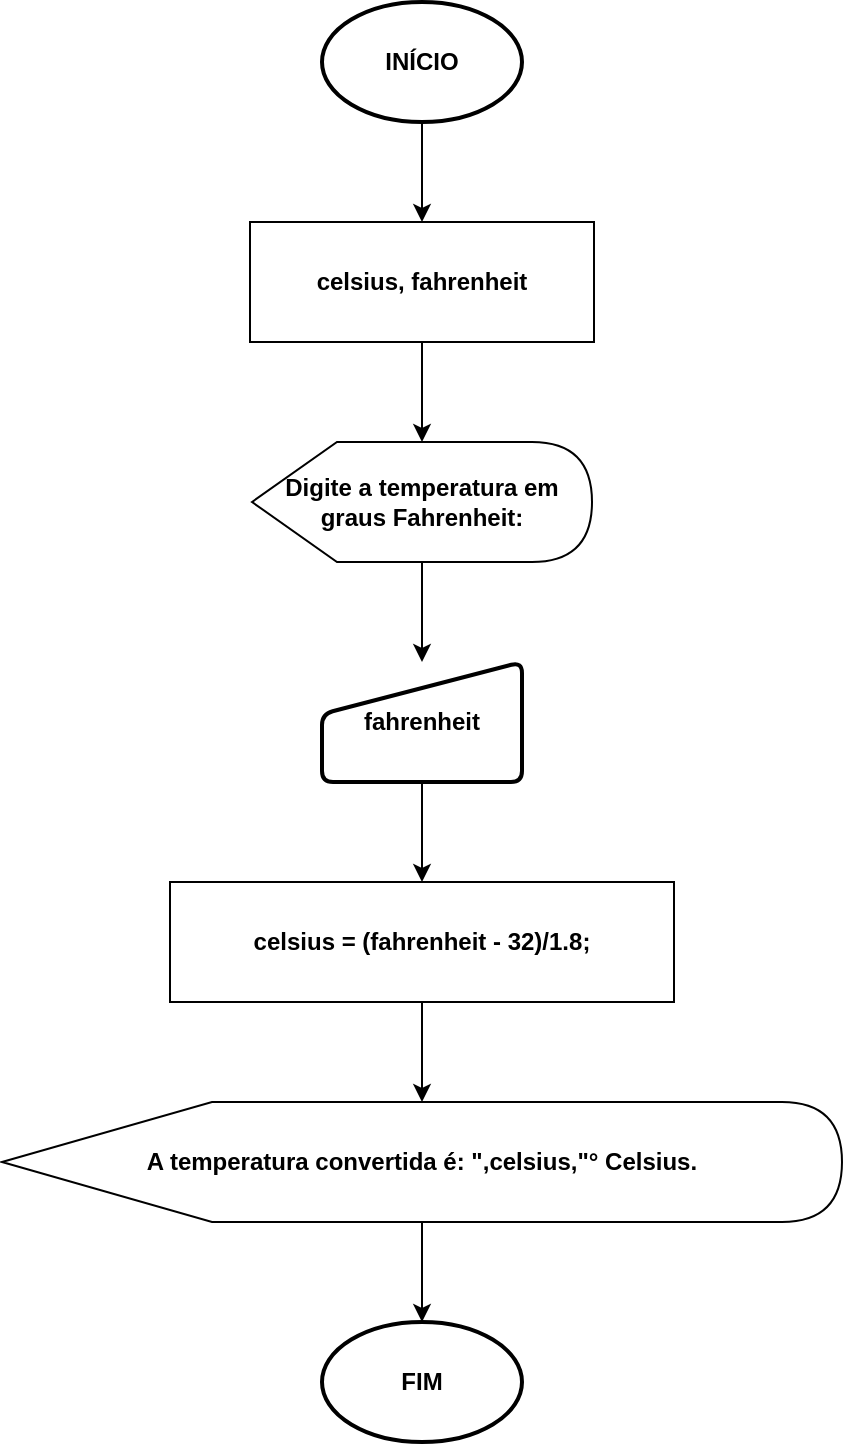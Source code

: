 <mxfile version="13.10.1" type="device"><diagram id="u_FaZ-h-9uqeIwLRLj5G" name="Page-1"><mxGraphModel dx="700" dy="704" grid="1" gridSize="10" guides="1" tooltips="1" connect="1" arrows="1" fold="1" page="1" pageScale="1" pageWidth="827" pageHeight="1169" math="0" shadow="0"><root><mxCell id="0"/><mxCell id="1" parent="0"/><mxCell id="PWxMotI8IIqgIPWOWECb-15" style="edgeStyle=orthogonalEdgeStyle;rounded=0;orthogonalLoop=1;jettySize=auto;html=1;" edge="1" parent="1" source="PWxMotI8IIqgIPWOWECb-3" target="PWxMotI8IIqgIPWOWECb-14"><mxGeometry relative="1" as="geometry"/></mxCell><mxCell id="PWxMotI8IIqgIPWOWECb-3" value="INÍCIO" style="strokeWidth=2;html=1;shape=mxgraph.flowchart.start_1;whiteSpace=wrap;fontStyle=1" vertex="1" parent="1"><mxGeometry x="364" y="230" width="100" height="60" as="geometry"/></mxCell><mxCell id="PWxMotI8IIqgIPWOWECb-17" value="" style="edgeStyle=orthogonalEdgeStyle;rounded=0;orthogonalLoop=1;jettySize=auto;html=1;" edge="1" parent="1" source="PWxMotI8IIqgIPWOWECb-14" target="PWxMotI8IIqgIPWOWECb-16"><mxGeometry relative="1" as="geometry"/></mxCell><mxCell id="PWxMotI8IIqgIPWOWECb-14" value="celsius, fahrenheit" style="rounded=0;whiteSpace=wrap;html=1;fontStyle=1" vertex="1" parent="1"><mxGeometry x="328" y="340" width="172" height="60" as="geometry"/></mxCell><mxCell id="PWxMotI8IIqgIPWOWECb-19" value="" style="edgeStyle=orthogonalEdgeStyle;rounded=0;orthogonalLoop=1;jettySize=auto;html=1;" edge="1" parent="1" source="PWxMotI8IIqgIPWOWECb-16" target="PWxMotI8IIqgIPWOWECb-18"><mxGeometry relative="1" as="geometry"/></mxCell><mxCell id="PWxMotI8IIqgIPWOWECb-16" value="Digite a temperatura em graus Fahrenheit:" style="shape=display;whiteSpace=wrap;html=1;fontStyle=1" vertex="1" parent="1"><mxGeometry x="329" y="450" width="170" height="60" as="geometry"/></mxCell><mxCell id="PWxMotI8IIqgIPWOWECb-21" value="" style="edgeStyle=orthogonalEdgeStyle;rounded=0;orthogonalLoop=1;jettySize=auto;html=1;" edge="1" parent="1" source="PWxMotI8IIqgIPWOWECb-18"><mxGeometry relative="1" as="geometry"><mxPoint x="414" y="670.0" as="targetPoint"/></mxGeometry></mxCell><mxCell id="PWxMotI8IIqgIPWOWECb-18" value="fahrenheit" style="html=1;strokeWidth=2;shape=manualInput;whiteSpace=wrap;rounded=1;size=26;arcSize=11;fontStyle=1" vertex="1" parent="1"><mxGeometry x="364" y="560" width="100" height="60" as="geometry"/></mxCell><mxCell id="PWxMotI8IIqgIPWOWECb-23" value="" style="edgeStyle=orthogonalEdgeStyle;rounded=0;orthogonalLoop=1;jettySize=auto;html=1;" edge="1" parent="1" target="PWxMotI8IIqgIPWOWECb-22"><mxGeometry relative="1" as="geometry"><mxPoint x="414" y="730.0" as="sourcePoint"/></mxGeometry></mxCell><mxCell id="PWxMotI8IIqgIPWOWECb-27" value="" style="edgeStyle=orthogonalEdgeStyle;rounded=0;orthogonalLoop=1;jettySize=auto;html=1;" edge="1" parent="1" source="PWxMotI8IIqgIPWOWECb-24" target="PWxMotI8IIqgIPWOWECb-26"><mxGeometry relative="1" as="geometry"/></mxCell><mxCell id="PWxMotI8IIqgIPWOWECb-24" value="celsius = (fahrenheit - 32)/1.8;" style="rounded=0;whiteSpace=wrap;html=1;fontStyle=1" vertex="1" parent="1"><mxGeometry x="288" y="670" width="252" height="60" as="geometry"/></mxCell><mxCell id="PWxMotI8IIqgIPWOWECb-29" value="" style="edgeStyle=orthogonalEdgeStyle;rounded=0;orthogonalLoop=1;jettySize=auto;html=1;" edge="1" parent="1" source="PWxMotI8IIqgIPWOWECb-26" target="PWxMotI8IIqgIPWOWECb-28"><mxGeometry relative="1" as="geometry"/></mxCell><mxCell id="PWxMotI8IIqgIPWOWECb-26" value="A temperatura convertida é: &quot;,celsius,&quot;° Celsius." style="shape=display;whiteSpace=wrap;html=1;fontStyle=1;align=center;spacing=2;" vertex="1" parent="1"><mxGeometry x="204" y="780" width="420" height="60" as="geometry"/></mxCell><mxCell id="PWxMotI8IIqgIPWOWECb-28" value="FIM" style="strokeWidth=2;html=1;shape=mxgraph.flowchart.start_1;whiteSpace=wrap;fontStyle=1" vertex="1" parent="1"><mxGeometry x="364" y="890" width="100" height="60" as="geometry"/></mxCell></root></mxGraphModel></diagram></mxfile>